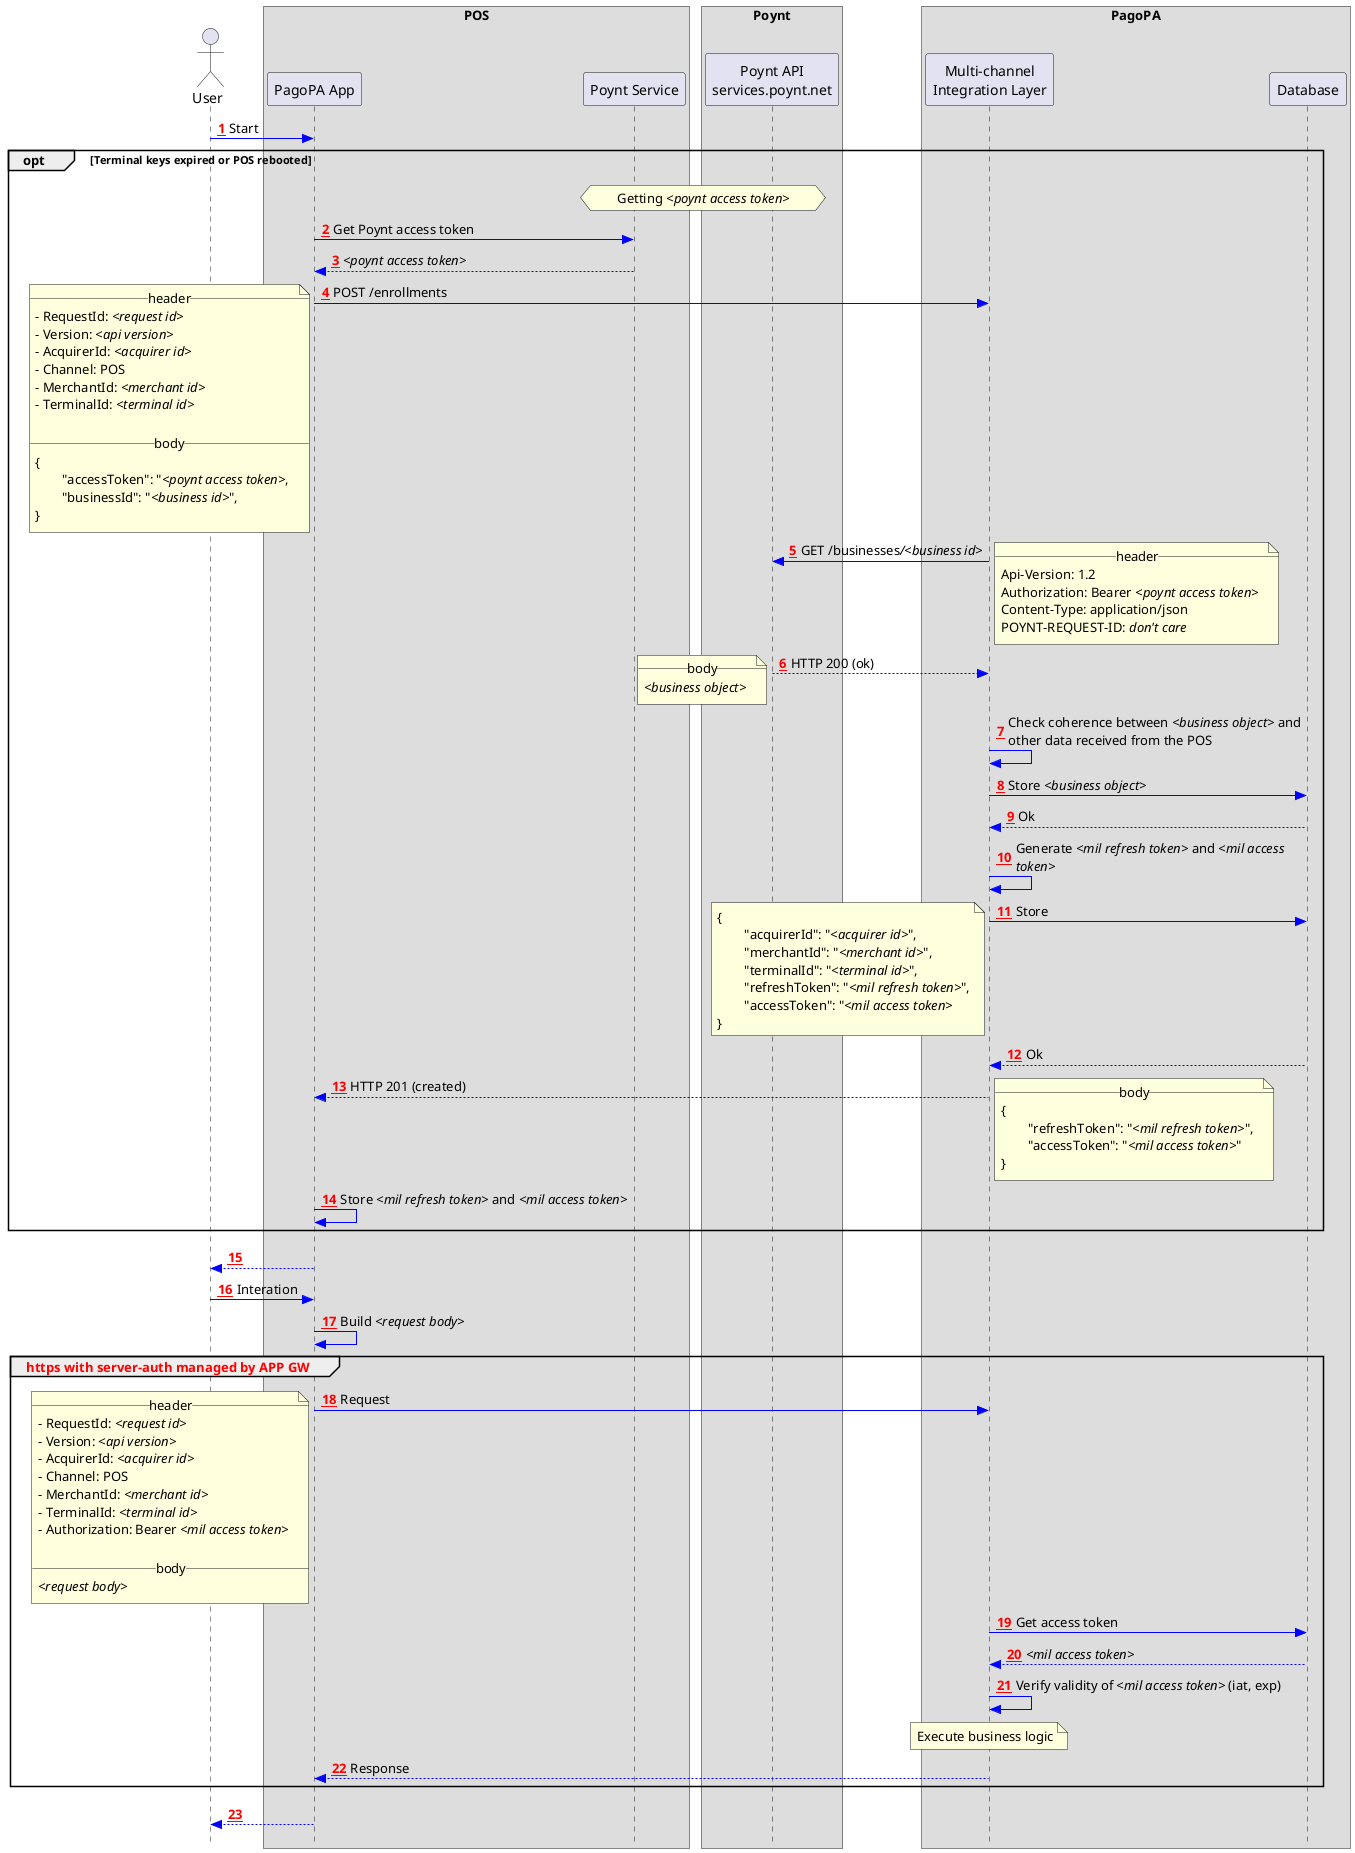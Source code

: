 @startuml

!pragma teoz true
skinparam style strictuml
skinparam maxMessageSize 300
skinparam sequenceMessageAlign left
skinparam sequenceArrowColor #blue
autonumber "<font color='red'><b><u>##</u></b></font>"


actor "User" as USR

box "POS"
	participant "PagoPA App" as APP
	participant "Poynt Service" as SRV
end box

box "Poynt"
	participant "Poynt API\nservices.poynt.net" as PNT
end box

box "PagoPA"
	participant "Multi-channel\nIntegration Layer" as MIL
	participant "Database" as DBS
end box


USR ->  APP: Start

opt Terminal keys expired or POS rebooted
	hnote over SRV, PNT: Getting //<poynt access token>//

	APP ->  SRV : Get Poynt access token
	SRV --> APP : //<poynt access token>//

	APP ->  MIL : POST /enrollments
		note left
			__header__
			- RequestId: //<request id>//
			- Version: //<api version>//
			- AcquirerId: //<acquirer id>//
			- Channel: POS
			- MerchantId: //<merchant id>//
			- TerminalId: //<terminal id>//
			
			__body__
			{
				"accessToken": "//<poynt access token>//,
				"businessId": "//<business id>//",
			}
		end note
	
	MIL ->  PNT : GET /businesses///<business id>//
		note right
			__header__
			Api-Version: 1.2
			Authorization: Bearer //<poynt access token>//
			Content-Type: application/json
			POYNT-REQUEST-ID: //don't care//
		end note

	PNT --> MIL : HTTP 200 (ok)
		note left
			__body__
			//<business object>//
		end note
	
	MIL ->  MIL : Check coherence between //<business object>// and other data received from the POS
	
	MIL ->  DBS : Store //<business object>//
	DBS --> MIL : Ok
	
	MIL ->  MIL : Generate //<mil refresh token>// and //<mil access token>//
	MIL ->  DBS : Store
		note left
			{
				"acquirerId": "//<acquirer id>//",
				"merchantId": "//<merchant id>//",
				"terminalId": "//<terminal id>//",
				"refreshToken": "//<mil refresh token>//",
				"accessToken": "//<mil access token>//
			}
		end note
	
	DBS --> MIL : Ok
	
	MIL --> APP : HTTP 201 (created)
		note right
			__body__
			{
				"refreshToken": "//<mil refresh token>//",
				"accessToken": "//<mil access token>//"
			}
		end note

    APP ->  APP : Store //<mil refresh token>// and //<mil access token>//
end opt

APP --> USR


USR ->  APP : Interation
APP ->  APP : Build //<request body>//
group <font color="red">https with server-auth managed by APP GW</font>
	APP ->  MIL : Request
		note left
			__header__
			- RequestId: //<request id>//
			- Version: //<api version>//
			- AcquirerId: //<acquirer id>//
			- Channel: POS
			- MerchantId: //<merchant id>//
			- TerminalId: //<terminal id>//
			- Authorization: Bearer //<mil access token>//
			
			__body__
			//<request body>//
		end note
	
	MIL ->  DBS : Get access token
	DBS --> MIL : //<mil access token>//
	MIL ->  MIL : Verify validity of //<mil access token>// (iat, exp)
	
	note over MIL
		Execute business logic
	end note

	MIL --> APP : Response 
end

APP --> USR

@enduml